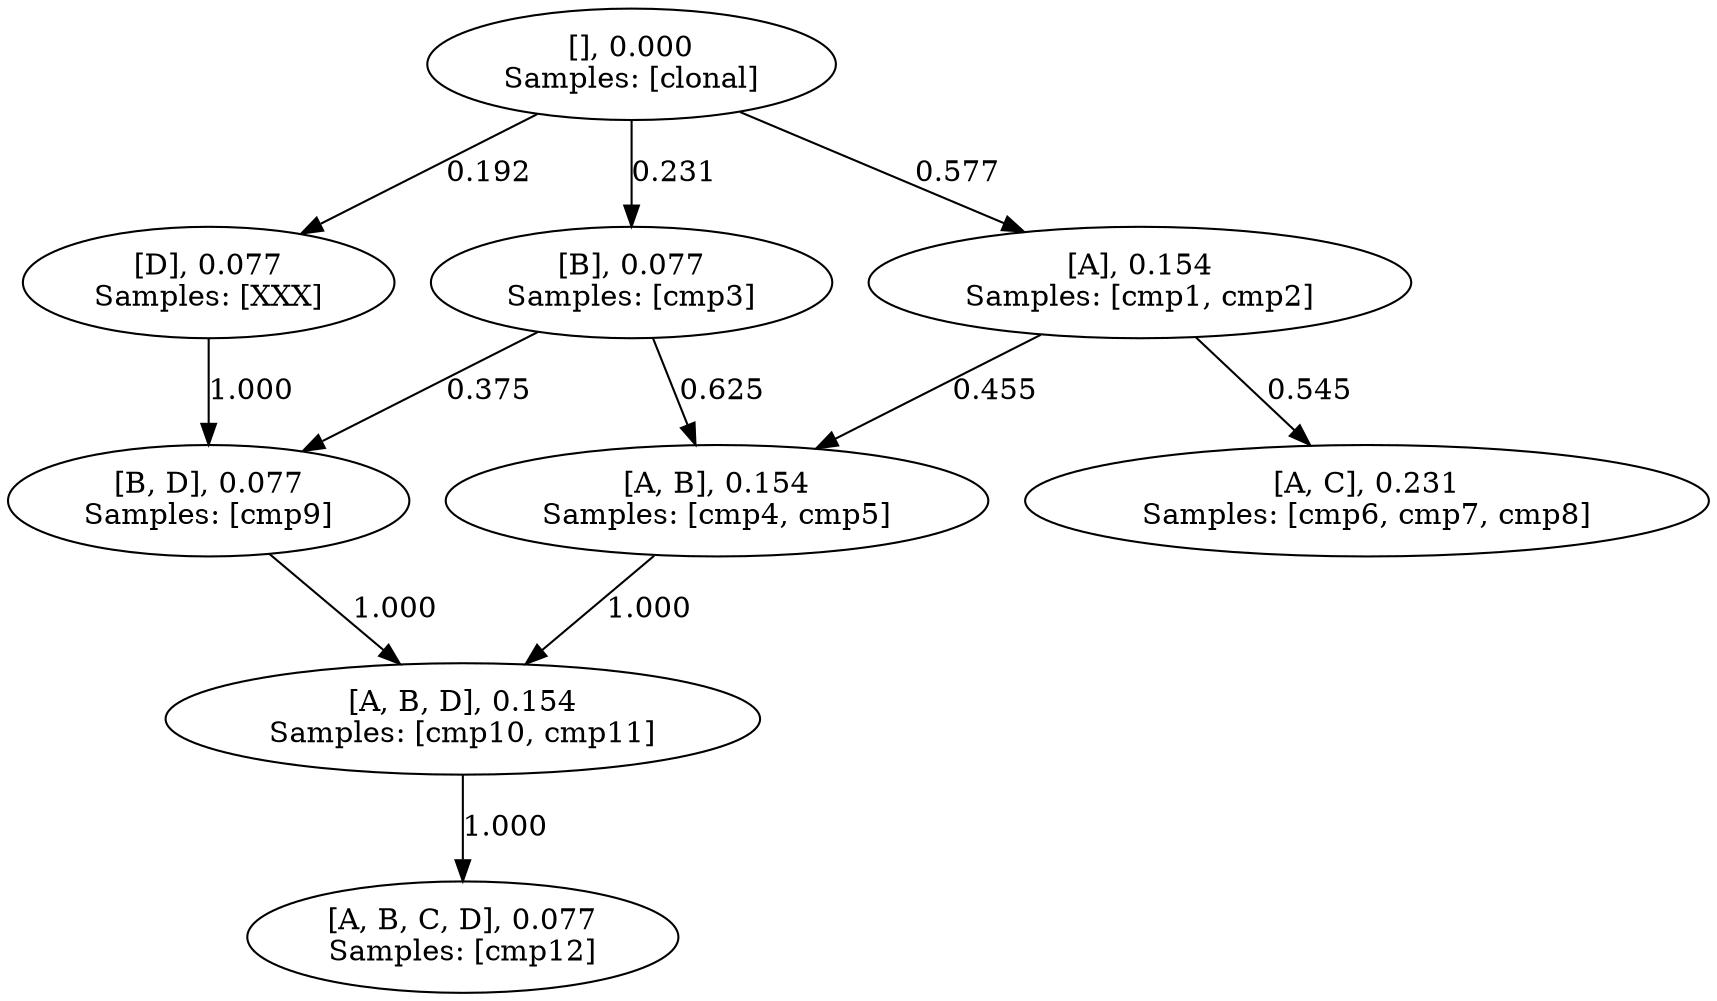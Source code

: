 digraph g{
0 [label="[], 0.000
Samples: [clonal]
"]
1 [label="[D], 0.077
Samples: [XXX]
"]
2 [label="[B], 0.077
Samples: [cmp3]
"]
3 [label="[A], 0.154
Samples: [cmp1, cmp2]
"]
4 [label="[B, D], 0.077
Samples: [cmp9]
"]
5 [label="[A, C], 0.231
Samples: [cmp6, cmp7, cmp8]
"]
6 [label="[A, B], 0.154
Samples: [cmp4, cmp5]
"]
7 [label="[A, B, D], 0.154
Samples: [cmp10, cmp11]
"]
8 [label="[A, B, C, D], 0.077
Samples: [cmp12]
"]
0 -> 1[label="0.192"]
0 -> 2[label="0.231"]
0 -> 3[label="0.577"]
1 -> 4[label="1.000"]
2 -> 4[label="0.375"]
2 -> 6[label="0.625"]
3 -> 5[label="0.545"]
3 -> 6[label="0.455"]
4 -> 7[label="1.000"]
6 -> 7[label="1.000"]
7 -> 8[label="1.000"]
}
